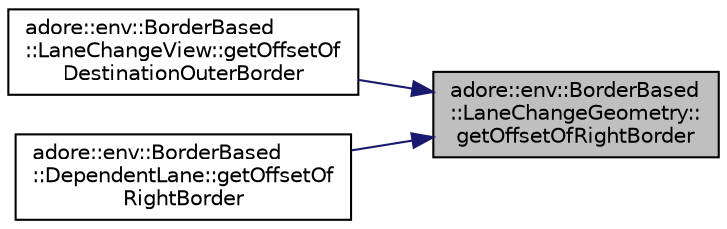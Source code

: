 digraph "adore::env::BorderBased::LaneChangeGeometry::getOffsetOfRightBorder"
{
 // LATEX_PDF_SIZE
  edge [fontname="Helvetica",fontsize="10",labelfontname="Helvetica",labelfontsize="10"];
  node [fontname="Helvetica",fontsize="10",shape=record];
  rankdir="RL";
  Node1 [label="adore::env::BorderBased\l::LaneChangeGeometry::\lgetOffsetOfRightBorder",height=0.2,width=0.4,color="black", fillcolor="grey75", style="filled", fontcolor="black",tooltip="Get the offset of the right border at a certain position."];
  Node1 -> Node2 [dir="back",color="midnightblue",fontsize="10",style="solid",fontname="Helvetica"];
  Node2 [label="adore::env::BorderBased\l::LaneChangeView::getOffsetOf\lDestinationOuterBorder",height=0.2,width=0.4,color="black", fillcolor="white", style="filled",URL="$classadore_1_1env_1_1BorderBased_1_1LaneChangeView.html#a069afc30e0bf5958c8633b5bcd2f4384",tooltip=" "];
  Node1 -> Node3 [dir="back",color="midnightblue",fontsize="10",style="solid",fontname="Helvetica"];
  Node3 [label="adore::env::BorderBased\l::DependentLane::getOffsetOf\lRightBorder",height=0.2,width=0.4,color="black", fillcolor="white", style="filled",URL="$classadore_1_1env_1_1BorderBased_1_1DependentLane.html#ada3b54b284d7d49d27ca7910eb30d76e",tooltip=" "];
}
